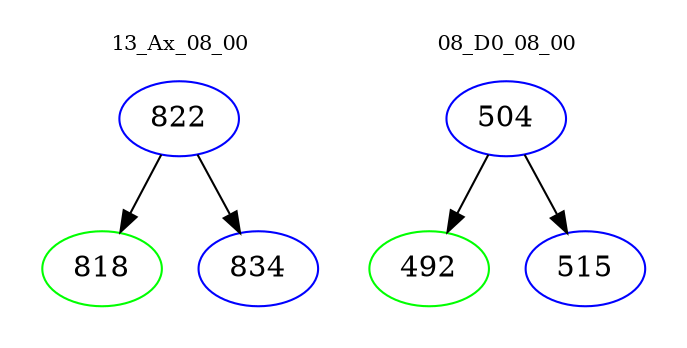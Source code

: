 digraph{
subgraph cluster_0 {
color = white
label = "13_Ax_08_00";
fontsize=10;
T0_822 [label="822", color="blue"]
T0_822 -> T0_818 [color="black"]
T0_818 [label="818", color="green"]
T0_822 -> T0_834 [color="black"]
T0_834 [label="834", color="blue"]
}
subgraph cluster_1 {
color = white
label = "08_D0_08_00";
fontsize=10;
T1_504 [label="504", color="blue"]
T1_504 -> T1_492 [color="black"]
T1_492 [label="492", color="green"]
T1_504 -> T1_515 [color="black"]
T1_515 [label="515", color="blue"]
}
}

